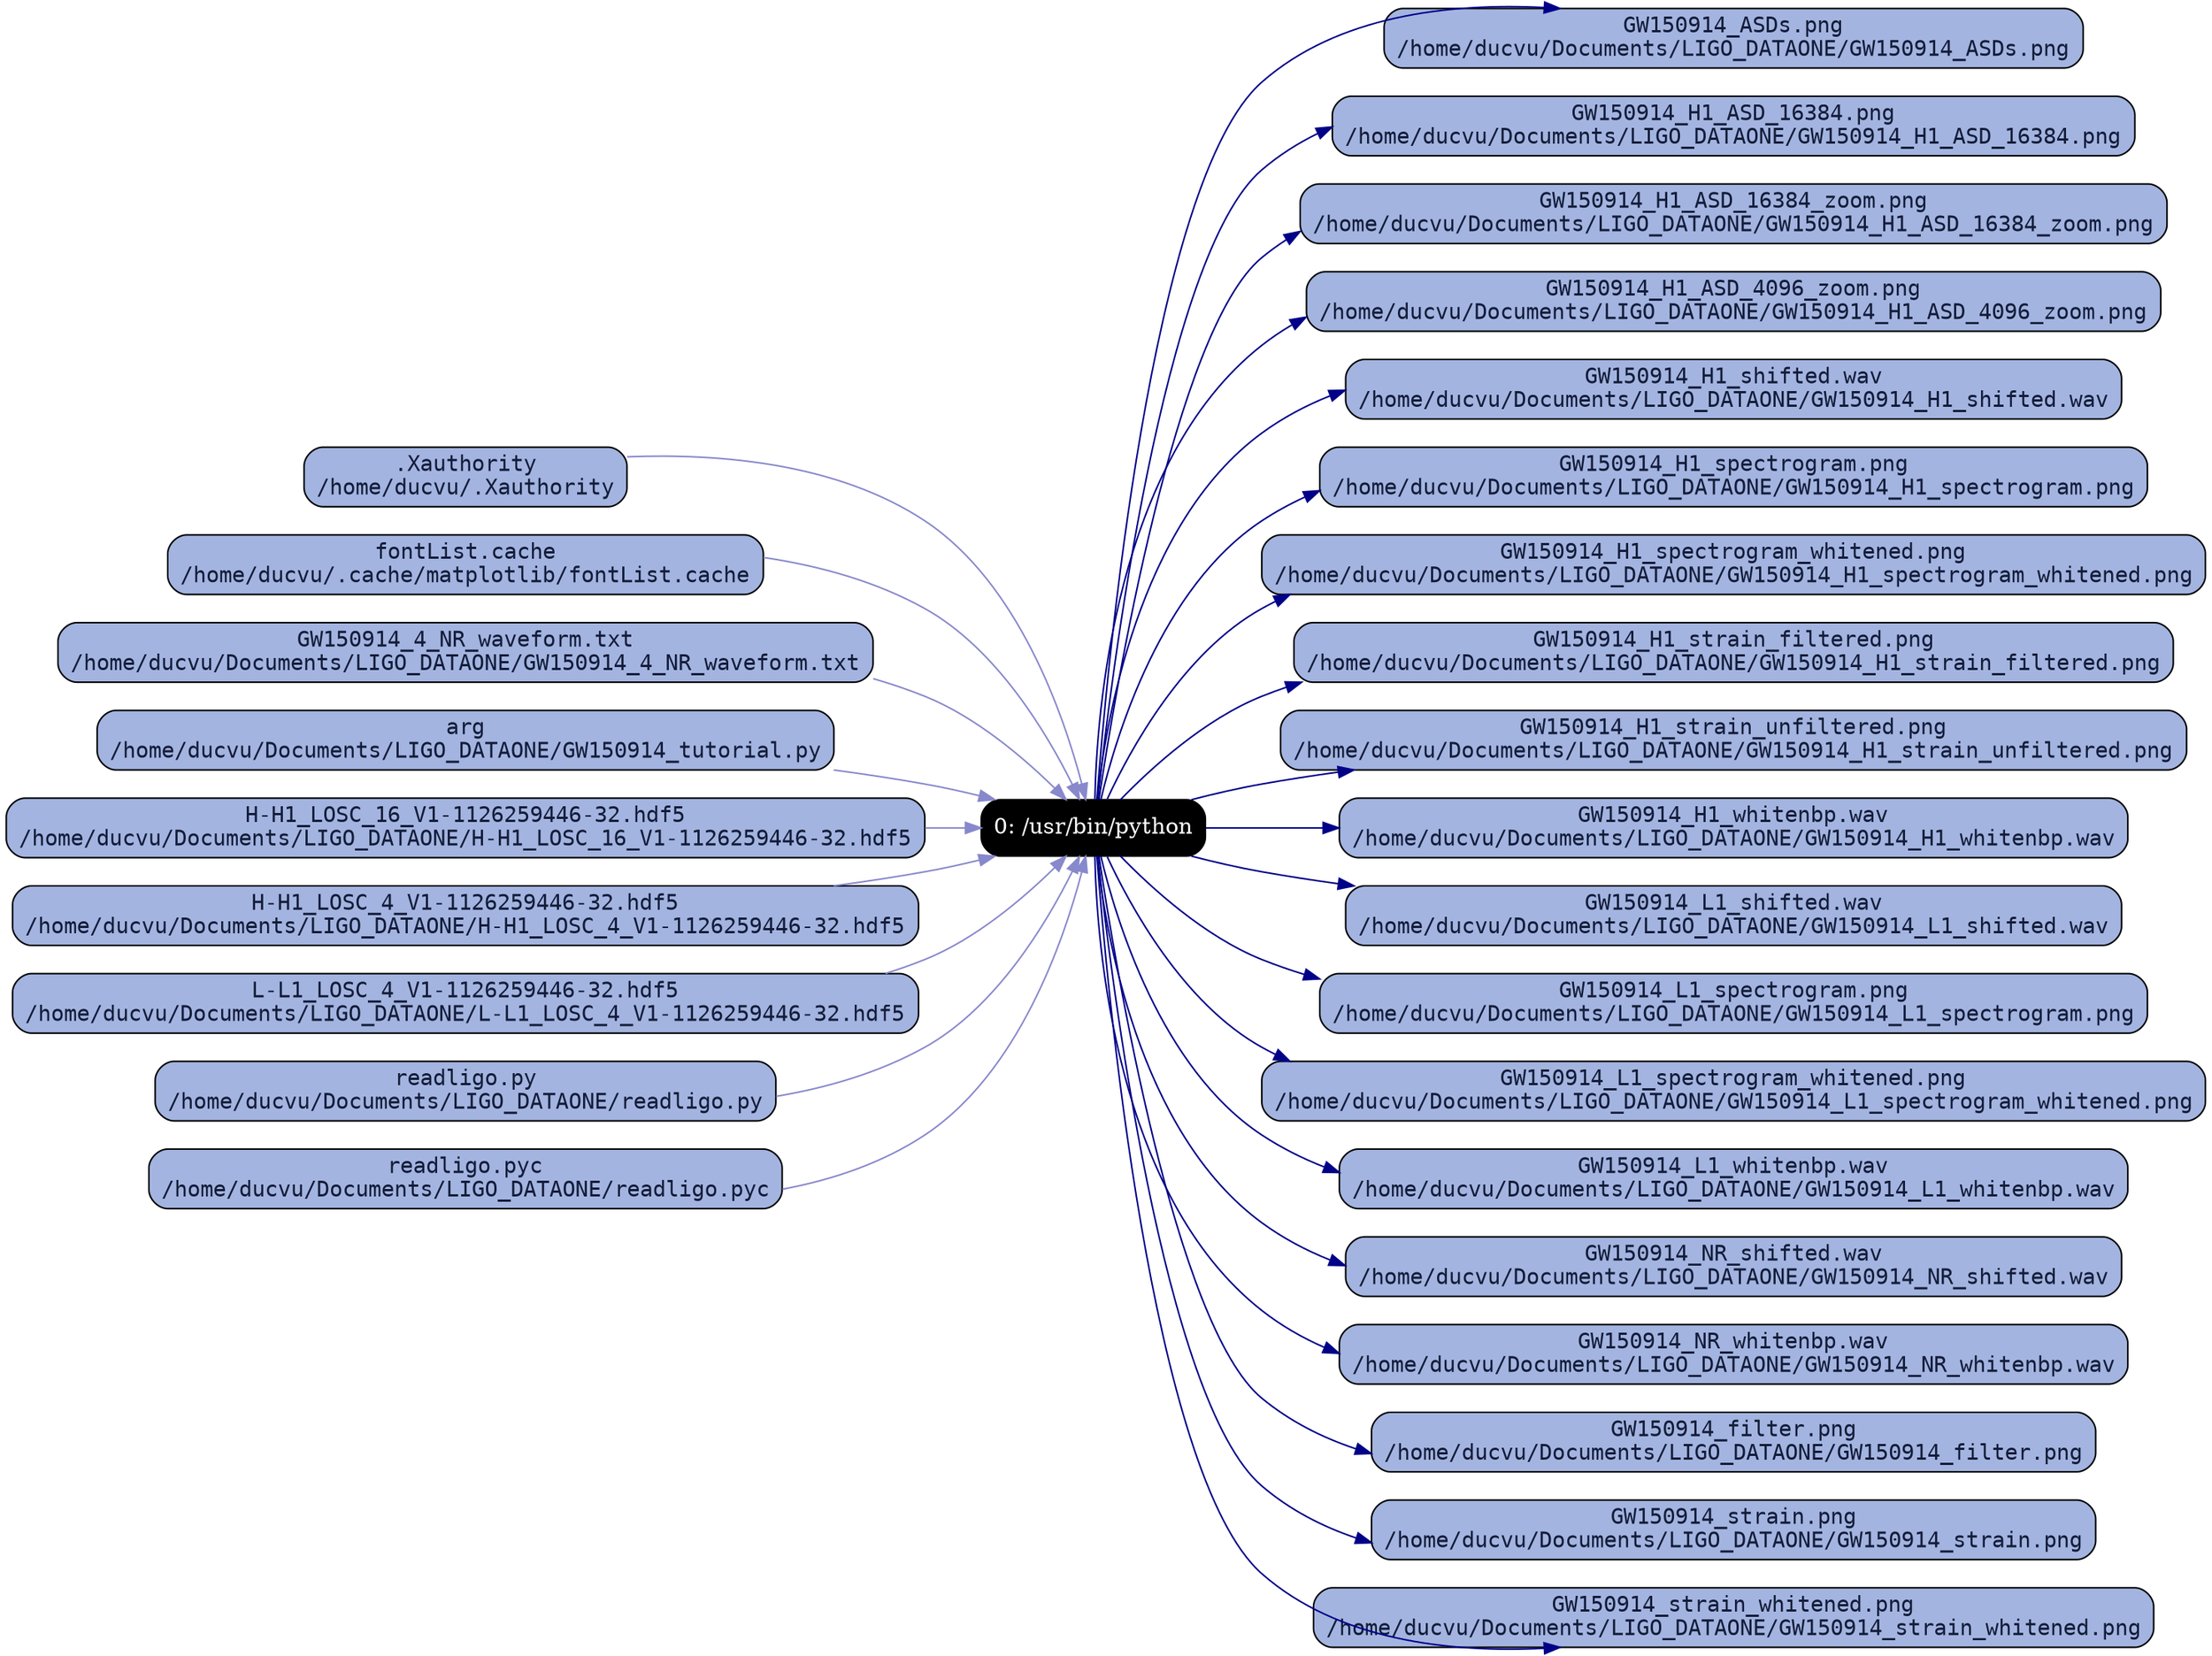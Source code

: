 digraph G {
    rankdir= LR
    /* programs */
    node [shape=box fontcolor=white fillcolor=black style="filled,rounded"];
    run0 [label="0: /usr/bin/python"];

    node [shape=box fontcolor="#131C39" fillcolor="#C9D2ED" fontname=Courier];

    /* other files */
    "/home/ducvu/.Xauthority" [fillcolor="#A3B4E0", label=".Xauthority\n/home/ducvu/.Xauthority"];
    "/home/ducvu/.cache/matplotlib/fontList.cache" [fillcolor="#A3B4E0", label="fontList.cache\n/home/ducvu/.cache/matplotlib/fontList.cache"];
    "/home/ducvu/Documents/LIGO_DATAONE/GW150914_4_NR_waveform.txt" [fillcolor="#A3B4E0", label="GW150914_4_NR_waveform.txt\n/home/ducvu/Documents/LIGO_DATAONE/GW150914_4_NR_waveform.txt"];
    "/home/ducvu/Documents/LIGO_DATAONE/GW150914_ASDs.png" [fillcolor="#A3B4E0", label="GW150914_ASDs.png\n/home/ducvu/Documents/LIGO_DATAONE/GW150914_ASDs.png"];
    "/home/ducvu/Documents/LIGO_DATAONE/GW150914_H1_ASD_16384.png" [fillcolor="#A3B4E0", label="GW150914_H1_ASD_16384.png\n/home/ducvu/Documents/LIGO_DATAONE/GW150914_H1_ASD_16384.png"];
    "/home/ducvu/Documents/LIGO_DATAONE/GW150914_H1_ASD_16384_zoom.png" [fillcolor="#A3B4E0", label="GW150914_H1_ASD_16384_zoom.png\n/home/ducvu/Documents/LIGO_DATAONE/GW150914_H1_ASD_16384_zoom.png"];
    "/home/ducvu/Documents/LIGO_DATAONE/GW150914_H1_ASD_4096_zoom.png" [fillcolor="#A3B4E0", label="GW150914_H1_ASD_4096_zoom.png\n/home/ducvu/Documents/LIGO_DATAONE/GW150914_H1_ASD_4096_zoom.png"];
    "/home/ducvu/Documents/LIGO_DATAONE/GW150914_H1_shifted.wav" [fillcolor="#A3B4E0", label="GW150914_H1_shifted.wav\n/home/ducvu/Documents/LIGO_DATAONE/GW150914_H1_shifted.wav"];
    "/home/ducvu/Documents/LIGO_DATAONE/GW150914_H1_spectrogram.png" [fillcolor="#A3B4E0", label="GW150914_H1_spectrogram.png\n/home/ducvu/Documents/LIGO_DATAONE/GW150914_H1_spectrogram.png"];
    "/home/ducvu/Documents/LIGO_DATAONE/GW150914_H1_spectrogram_whitened.png" [fillcolor="#A3B4E0", label="GW150914_H1_spectrogram_whitened.png\n/home/ducvu/Documents/LIGO_DATAONE/GW150914_H1_spectrogram_whitened.png"];
    "/home/ducvu/Documents/LIGO_DATAONE/GW150914_H1_strain_filtered.png" [fillcolor="#A3B4E0", label="GW150914_H1_strain_filtered.png\n/home/ducvu/Documents/LIGO_DATAONE/GW150914_H1_strain_filtered.png"];
    "/home/ducvu/Documents/LIGO_DATAONE/GW150914_H1_strain_unfiltered.png" [fillcolor="#A3B4E0", label="GW150914_H1_strain_unfiltered.png\n/home/ducvu/Documents/LIGO_DATAONE/GW150914_H1_strain_unfiltered.png"];
    "/home/ducvu/Documents/LIGO_DATAONE/GW150914_H1_whitenbp.wav" [fillcolor="#A3B4E0", label="GW150914_H1_whitenbp.wav\n/home/ducvu/Documents/LIGO_DATAONE/GW150914_H1_whitenbp.wav"];
    "/home/ducvu/Documents/LIGO_DATAONE/GW150914_L1_shifted.wav" [fillcolor="#A3B4E0", label="GW150914_L1_shifted.wav\n/home/ducvu/Documents/LIGO_DATAONE/GW150914_L1_shifted.wav"];
    "/home/ducvu/Documents/LIGO_DATAONE/GW150914_L1_spectrogram.png" [fillcolor="#A3B4E0", label="GW150914_L1_spectrogram.png\n/home/ducvu/Documents/LIGO_DATAONE/GW150914_L1_spectrogram.png"];
    "/home/ducvu/Documents/LIGO_DATAONE/GW150914_L1_spectrogram_whitened.png" [fillcolor="#A3B4E0", label="GW150914_L1_spectrogram_whitened.png\n/home/ducvu/Documents/LIGO_DATAONE/GW150914_L1_spectrogram_whitened.png"];
    "/home/ducvu/Documents/LIGO_DATAONE/GW150914_L1_whitenbp.wav" [fillcolor="#A3B4E0", label="GW150914_L1_whitenbp.wav\n/home/ducvu/Documents/LIGO_DATAONE/GW150914_L1_whitenbp.wav"];
    "/home/ducvu/Documents/LIGO_DATAONE/GW150914_NR_shifted.wav" [fillcolor="#A3B4E0", label="GW150914_NR_shifted.wav\n/home/ducvu/Documents/LIGO_DATAONE/GW150914_NR_shifted.wav"];
    "/home/ducvu/Documents/LIGO_DATAONE/GW150914_NR_whitenbp.wav" [fillcolor="#A3B4E0", label="GW150914_NR_whitenbp.wav\n/home/ducvu/Documents/LIGO_DATAONE/GW150914_NR_whitenbp.wav"];
    "/home/ducvu/Documents/LIGO_DATAONE/GW150914_filter.png" [fillcolor="#A3B4E0", label="GW150914_filter.png\n/home/ducvu/Documents/LIGO_DATAONE/GW150914_filter.png"];
    "/home/ducvu/Documents/LIGO_DATAONE/GW150914_strain.png" [fillcolor="#A3B4E0", label="GW150914_strain.png\n/home/ducvu/Documents/LIGO_DATAONE/GW150914_strain.png"];
    "/home/ducvu/Documents/LIGO_DATAONE/GW150914_strain_whitened.png" [fillcolor="#A3B4E0", label="GW150914_strain_whitened.png\n/home/ducvu/Documents/LIGO_DATAONE/GW150914_strain_whitened.png"];
    "/home/ducvu/Documents/LIGO_DATAONE/GW150914_tutorial.py" [fillcolor="#A3B4E0", label="arg\n/home/ducvu/Documents/LIGO_DATAONE/GW150914_tutorial.py"];
    "/home/ducvu/Documents/LIGO_DATAONE/H-H1_LOSC_16_V1-1126259446-32.hdf5" [fillcolor="#A3B4E0", label="H-H1_LOSC_16_V1-1126259446-32.hdf5\n/home/ducvu/Documents/LIGO_DATAONE/H-H1_LOSC_16_V1-1126259446-32.hdf5"];
    "/home/ducvu/Documents/LIGO_DATAONE/H-H1_LOSC_4_V1-1126259446-32.hdf5" [fillcolor="#A3B4E0", label="H-H1_LOSC_4_V1-1126259446-32.hdf5\n/home/ducvu/Documents/LIGO_DATAONE/H-H1_LOSC_4_V1-1126259446-32.hdf5"];
    "/home/ducvu/Documents/LIGO_DATAONE/L-L1_LOSC_4_V1-1126259446-32.hdf5" [fillcolor="#A3B4E0", label="L-L1_LOSC_4_V1-1126259446-32.hdf5\n/home/ducvu/Documents/LIGO_DATAONE/L-L1_LOSC_4_V1-1126259446-32.hdf5"];
    "/home/ducvu/Documents/LIGO_DATAONE/readligo.py" [fillcolor="#A3B4E0", label="readligo.py\n/home/ducvu/Documents/LIGO_DATAONE/readligo.py"];
    "/home/ducvu/Documents/LIGO_DATAONE/readligo.pyc" [fillcolor="#A3B4E0", label="readligo.pyc\n/home/ducvu/Documents/LIGO_DATAONE/readligo.pyc"];

    "/home/ducvu/Documents/LIGO_DATAONE/GW150914_tutorial.py" -> run0 [color="#8888CC"];
    "/home/ducvu/.cache/matplotlib/fontList.cache" -> run0 [color="#8888CC"];
    "/home/ducvu/Documents/LIGO_DATAONE/readligo.py" -> run0 [color="#8888CC"];
    "/home/ducvu/Documents/LIGO_DATAONE/readligo.pyc" -> run0 [color="#8888CC"];
    "/home/ducvu/Documents/LIGO_DATAONE/H-H1_LOSC_4_V1-1126259446-32.hdf5" -> run0 [color="#8888CC"];
    "/home/ducvu/Documents/LIGO_DATAONE/L-L1_LOSC_4_V1-1126259446-32.hdf5" -> run0 [color="#8888CC"];
    "/home/ducvu/Documents/LIGO_DATAONE/GW150914_4_NR_waveform.txt" -> run0 [color="#8888CC"];
    "/home/ducvu/.Xauthority" -> run0 [color="#8888CC"];
    run0 -> "/home/ducvu/Documents/LIGO_DATAONE/GW150914_strain.png" [color="#000088"];
    run0 -> "/home/ducvu/Documents/LIGO_DATAONE/GW150914_ASDs.png" [color="#000088"];
    run0 -> "/home/ducvu/Documents/LIGO_DATAONE/GW150914_strain_whitened.png" [color="#000088"];
    run0 -> "/home/ducvu/Documents/LIGO_DATAONE/GW150914_H1_spectrogram.png" [color="#000088"];
    run0 -> "/home/ducvu/Documents/LIGO_DATAONE/GW150914_L1_spectrogram.png" [color="#000088"];
    run0 -> "/home/ducvu/Documents/LIGO_DATAONE/GW150914_H1_spectrogram_whitened.png" [color="#000088"];
    run0 -> "/home/ducvu/Documents/LIGO_DATAONE/GW150914_L1_spectrogram_whitened.png" [color="#000088"];
    run0 -> "/home/ducvu/Documents/LIGO_DATAONE/GW150914_filter.png" [color="#000088"];
    run0 -> "/home/ducvu/Documents/LIGO_DATAONE/GW150914_H1_strain_unfiltered.png" [color="#000088"];
    run0 -> "/home/ducvu/Documents/LIGO_DATAONE/GW150914_H1_strain_filtered.png" [color="#000088"];
    run0 -> "/home/ducvu/Documents/LIGO_DATAONE/GW150914_H1_whitenbp.wav" [color="#000088"];
    run0 -> "/home/ducvu/Documents/LIGO_DATAONE/GW150914_L1_whitenbp.wav" [color="#000088"];
    run0 -> "/home/ducvu/Documents/LIGO_DATAONE/GW150914_NR_whitenbp.wav" [color="#000088"];
    run0 -> "/home/ducvu/Documents/LIGO_DATAONE/GW150914_H1_shifted.wav" [color="#000088"];
    run0 -> "/home/ducvu/Documents/LIGO_DATAONE/GW150914_L1_shifted.wav" [color="#000088"];
    run0 -> "/home/ducvu/Documents/LIGO_DATAONE/GW150914_NR_shifted.wav" [color="#000088"];
    "/home/ducvu/Documents/LIGO_DATAONE/H-H1_LOSC_16_V1-1126259446-32.hdf5" -> run0 [color="#8888CC"];
    run0 -> "/home/ducvu/Documents/LIGO_DATAONE/GW150914_H1_ASD_16384.png" [color="#000088"];
    run0 -> "/home/ducvu/Documents/LIGO_DATAONE/GW150914_H1_ASD_16384_zoom.png" [color="#000088"];
    run0 -> "/home/ducvu/Documents/LIGO_DATAONE/GW150914_H1_ASD_4096_zoom.png" [color="#000088"];
}